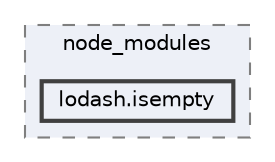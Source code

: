 digraph "C:/Users/arisc/OneDrive/Documents/GitHub/FINAL/EcoEats-Project/node_modules/lodash.isempty"
{
 // LATEX_PDF_SIZE
  bgcolor="transparent";
  edge [fontname=Helvetica,fontsize=10,labelfontname=Helvetica,labelfontsize=10];
  node [fontname=Helvetica,fontsize=10,shape=box,height=0.2,width=0.4];
  compound=true
  subgraph clusterdir_5091f2b68170d33f954320199e2fed0a {
    graph [ bgcolor="#edf0f7", pencolor="grey50", label="node_modules", fontname=Helvetica,fontsize=10 style="filled,dashed", URL="dir_5091f2b68170d33f954320199e2fed0a.html",tooltip=""]
  dir_c76cb9c3d0379baff7e86ceb62ea5b34 [label="lodash.isempty", fillcolor="#edf0f7", color="grey25", style="filled,bold", URL="dir_c76cb9c3d0379baff7e86ceb62ea5b34.html",tooltip=""];
  }
}
